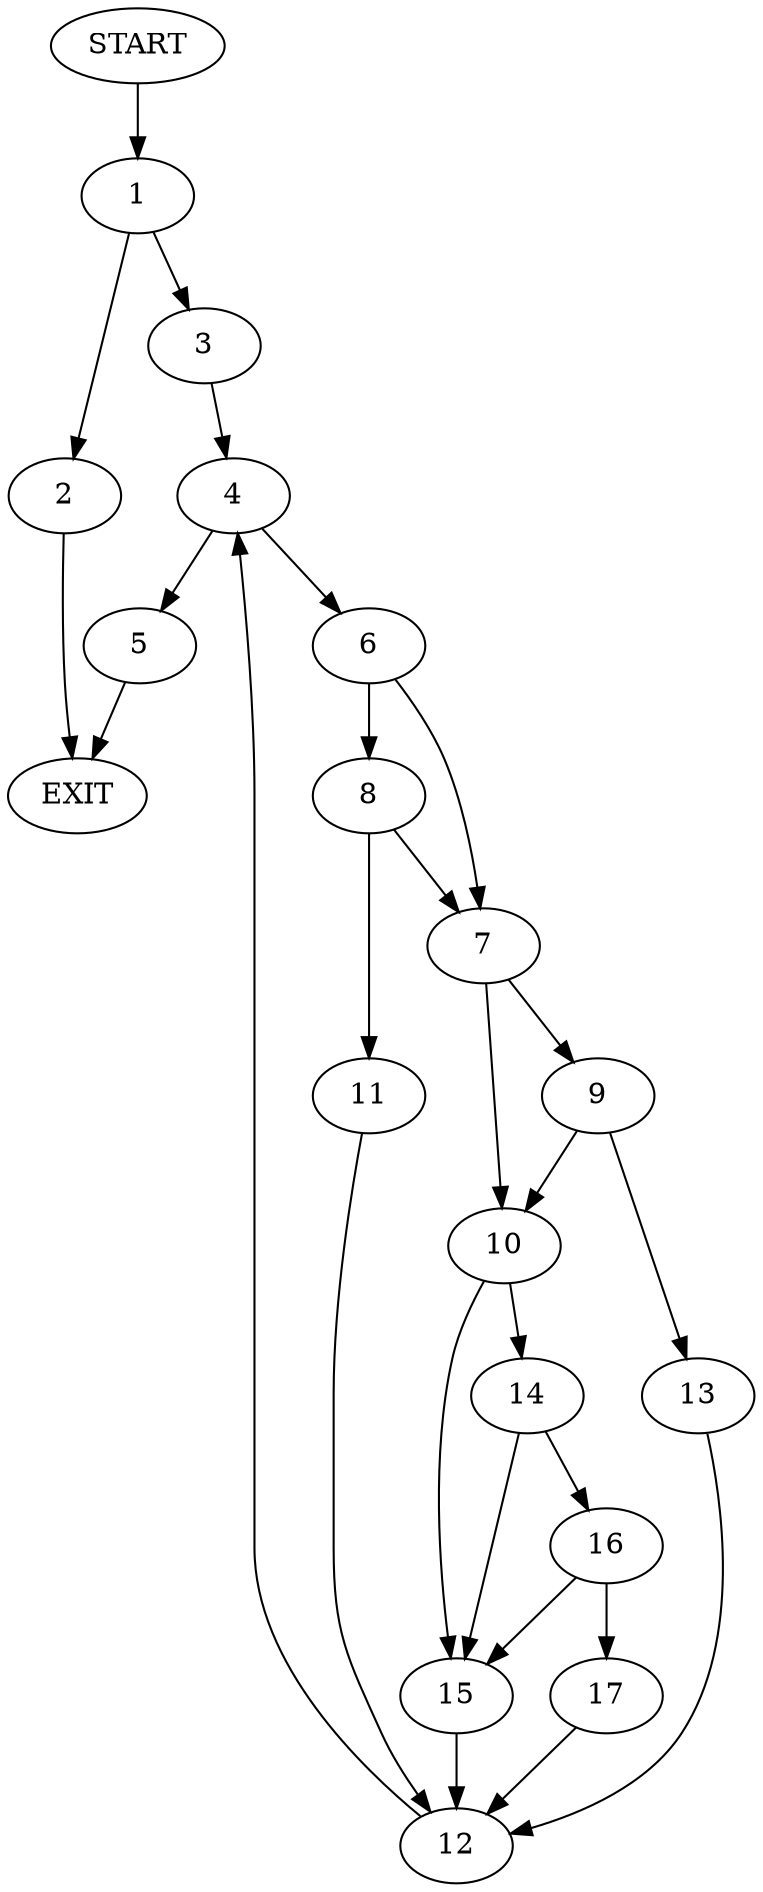digraph {
0 [label="START"]
18 [label="EXIT"]
0 -> 1
1 -> 2
1 -> 3
2 -> 18
3 -> 4
4 -> 5
4 -> 6
6 -> 7
6 -> 8
5 -> 18
7 -> 9
7 -> 10
8 -> 7
8 -> 11
11 -> 12
9 -> 13
9 -> 10
10 -> 14
10 -> 15
13 -> 12
12 -> 4
15 -> 12
14 -> 15
14 -> 16
16 -> 15
16 -> 17
17 -> 12
}
